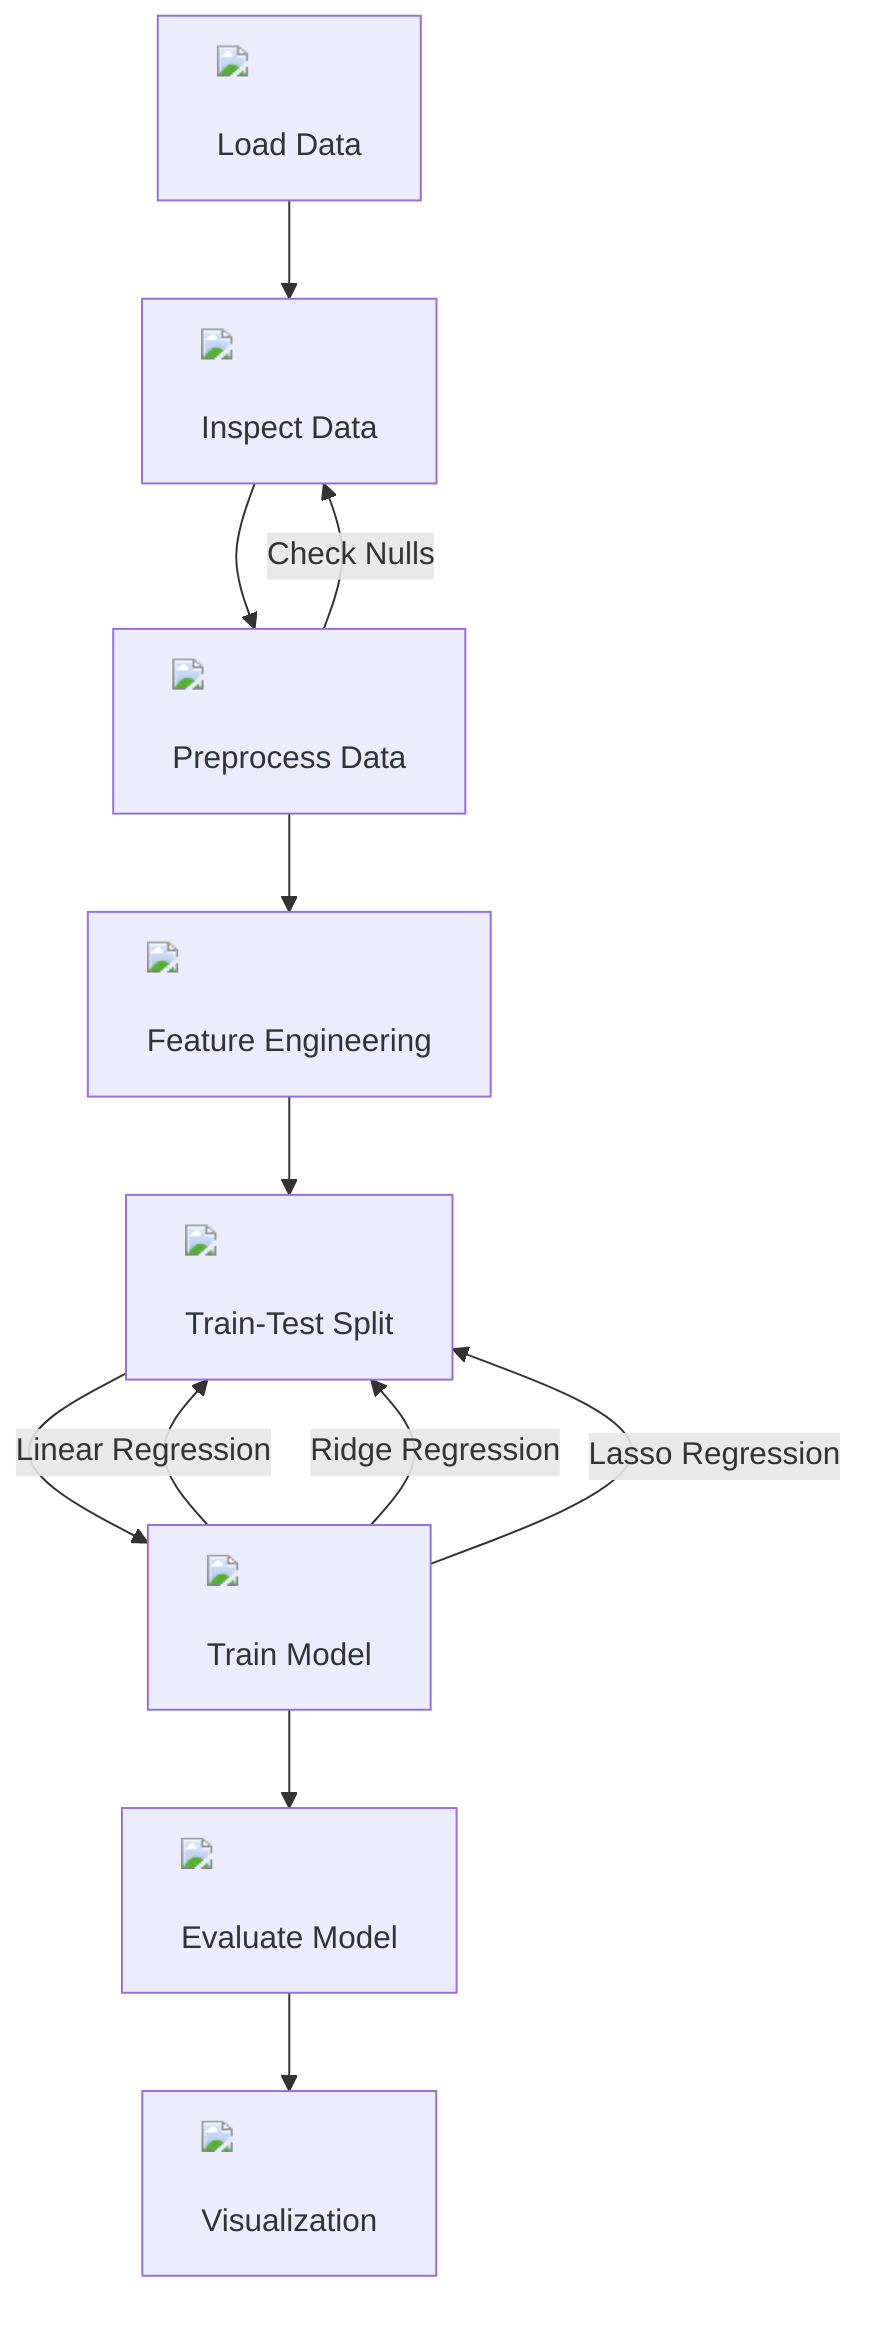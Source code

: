 flowchart TD
    A["<img src='file.svg'/> <br/> Load Data"] --> B["<img src='table.svg'/> <br/> Inspect Data"]
    B --> C["<img src='column_split.svg'/> <br/> Preprocess Data"]
    C --> D["<img src='table.svg'/> <br/> Feature Engineering"]
    D --> E["<img src='row_split.svg'/> <br/> Train-Test Split"]
    E --> F["<img src='brain.svg'/> <br/> Train Model"]
    F --> G["<img src='brain.svg'/> <br/> Evaluate Model"]
    G --> H["<img src='scatter_plot_template.svg'/> <br/> Visualization"]
    
    C --> |"Check Nulls"| B
    F --> |"Linear Regression"| E
    F --> |"Ridge Regression"| E
    F --> |"Lasso Regression"| E
